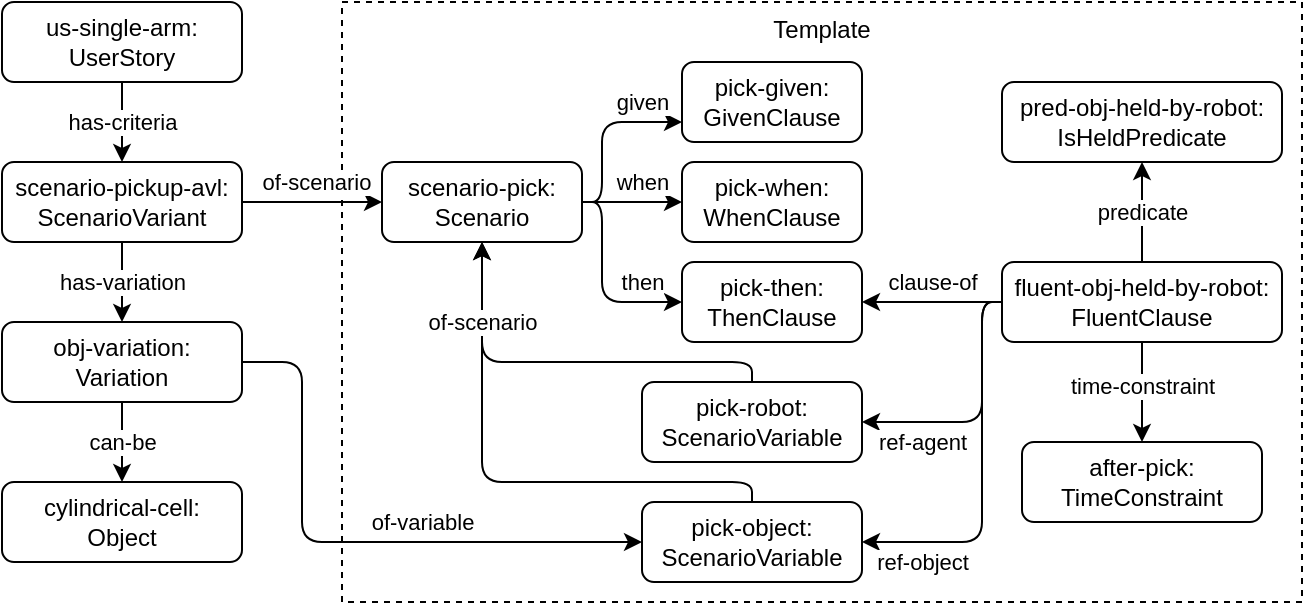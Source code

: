 <mxfile version="21.5.0" type="device">
  <diagram id="7C1xGLEkhZVZ-dPrB2Q-" name="Page-1">
    <mxGraphModel dx="1185" dy="709" grid="1" gridSize="10" guides="1" tooltips="1" connect="1" arrows="1" fold="1" page="1" pageScale="1" pageWidth="850" pageHeight="1100" math="0" shadow="0">
      <root>
        <mxCell id="0" />
        <mxCell id="1" parent="0" />
        <mxCell id="-Q3AlBVAB8pd4UczHKoV-29" value="has-criteria" style="edgeStyle=orthogonalEdgeStyle;rounded=1;orthogonalLoop=1;jettySize=auto;html=1;labelBackgroundColor=default;" parent="1" source="-Q3AlBVAB8pd4UczHKoV-1" target="-Q3AlBVAB8pd4UczHKoV-26" edge="1">
          <mxGeometry relative="1" as="geometry" />
        </mxCell>
        <mxCell id="-Q3AlBVAB8pd4UczHKoV-1" value="us-single-arm: UserStory" style="rounded=1;whiteSpace=wrap;html=1;" parent="1" vertex="1">
          <mxGeometry x="120" y="200" width="120" height="40" as="geometry" />
        </mxCell>
        <mxCell id="-Q3AlBVAB8pd4UczHKoV-9" value="Template" style="rounded=0;whiteSpace=wrap;html=1;verticalAlign=top;fillColor=none;container=1;collapsible=0;recursiveResize=0;dashed=1;" parent="1" vertex="1">
          <mxGeometry x="290" y="200" width="480" height="300" as="geometry" />
        </mxCell>
        <mxCell id="-Q3AlBVAB8pd4UczHKoV-2" value="scenario-pick: Scenario" style="rounded=1;whiteSpace=wrap;html=1;" parent="-Q3AlBVAB8pd4UczHKoV-9" vertex="1">
          <mxGeometry x="20" y="80" width="100" height="40" as="geometry" />
        </mxCell>
        <mxCell id="-Q3AlBVAB8pd4UczHKoV-3" value="pick-given: GivenClause" style="rounded=1;whiteSpace=wrap;html=1;" parent="-Q3AlBVAB8pd4UczHKoV-9" vertex="1">
          <mxGeometry x="170" y="30" width="90" height="40" as="geometry" />
        </mxCell>
        <mxCell id="-Q3AlBVAB8pd4UczHKoV-6" value="given" style="edgeStyle=orthogonalEdgeStyle;rounded=1;orthogonalLoop=1;jettySize=auto;html=1;labelBackgroundColor=default;" parent="-Q3AlBVAB8pd4UczHKoV-9" source="-Q3AlBVAB8pd4UczHKoV-2" target="-Q3AlBVAB8pd4UczHKoV-3" edge="1">
          <mxGeometry x="0.556" y="10" relative="1" as="geometry">
            <mxPoint x="170" y="60" as="targetPoint" />
            <Array as="points">
              <mxPoint x="130" y="100" />
              <mxPoint x="130" y="60" />
            </Array>
            <mxPoint as="offset" />
          </mxGeometry>
        </mxCell>
        <mxCell id="-Q3AlBVAB8pd4UczHKoV-4" value="pick-when: WhenClause" style="rounded=1;whiteSpace=wrap;html=1;" parent="-Q3AlBVAB8pd4UczHKoV-9" vertex="1">
          <mxGeometry x="170" y="80" width="90" height="40" as="geometry" />
        </mxCell>
        <mxCell id="-Q3AlBVAB8pd4UczHKoV-7" value="when" style="edgeStyle=orthogonalEdgeStyle;rounded=1;orthogonalLoop=1;jettySize=auto;html=1;labelBackgroundColor=default;" parent="-Q3AlBVAB8pd4UczHKoV-9" source="-Q3AlBVAB8pd4UczHKoV-2" target="-Q3AlBVAB8pd4UczHKoV-4" edge="1">
          <mxGeometry x="0.2" y="10" relative="1" as="geometry">
            <Array as="points">
              <mxPoint x="140" y="100" />
              <mxPoint x="140" y="100" />
            </Array>
            <mxPoint as="offset" />
          </mxGeometry>
        </mxCell>
        <mxCell id="-Q3AlBVAB8pd4UczHKoV-5" value="pick-then: ThenClause" style="rounded=1;whiteSpace=wrap;html=1;" parent="-Q3AlBVAB8pd4UczHKoV-9" vertex="1">
          <mxGeometry x="170" y="130" width="90" height="40" as="geometry" />
        </mxCell>
        <mxCell id="-Q3AlBVAB8pd4UczHKoV-8" value="then" style="edgeStyle=orthogonalEdgeStyle;rounded=1;orthogonalLoop=1;jettySize=auto;html=1;labelBackgroundColor=default;" parent="-Q3AlBVAB8pd4UczHKoV-9" source="-Q3AlBVAB8pd4UczHKoV-2" target="-Q3AlBVAB8pd4UczHKoV-5" edge="1">
          <mxGeometry x="0.6" y="10" relative="1" as="geometry">
            <Array as="points">
              <mxPoint x="130" y="100" />
              <mxPoint x="130" y="150" />
            </Array>
            <mxPoint as="offset" />
          </mxGeometry>
        </mxCell>
        <mxCell id="-Q3AlBVAB8pd4UczHKoV-16" value="ref-agent" style="edgeStyle=orthogonalEdgeStyle;rounded=1;orthogonalLoop=1;jettySize=auto;html=1;" parent="-Q3AlBVAB8pd4UczHKoV-9" source="-Q3AlBVAB8pd4UczHKoV-12" target="-Q3AlBVAB8pd4UczHKoV-13" edge="1">
          <mxGeometry x="0.538" y="10" relative="1" as="geometry">
            <Array as="points">
              <mxPoint x="320" y="150" />
              <mxPoint x="320" y="210" />
            </Array>
            <mxPoint as="offset" />
          </mxGeometry>
        </mxCell>
        <mxCell id="-Q3AlBVAB8pd4UczHKoV-17" value="clause-of" style="edgeStyle=orthogonalEdgeStyle;rounded=1;orthogonalLoop=1;jettySize=auto;html=1;" parent="-Q3AlBVAB8pd4UczHKoV-9" source="-Q3AlBVAB8pd4UczHKoV-12" target="-Q3AlBVAB8pd4UczHKoV-5" edge="1">
          <mxGeometry y="-10" relative="1" as="geometry">
            <Array as="points" />
            <mxPoint as="offset" />
          </mxGeometry>
        </mxCell>
        <mxCell id="-Q3AlBVAB8pd4UczHKoV-19" value="predicate" style="edgeStyle=orthogonalEdgeStyle;rounded=1;orthogonalLoop=1;jettySize=auto;html=1;labelBackgroundColor=default;" parent="-Q3AlBVAB8pd4UczHKoV-9" source="-Q3AlBVAB8pd4UczHKoV-12" target="-Q3AlBVAB8pd4UczHKoV-18" edge="1">
          <mxGeometry relative="1" as="geometry">
            <Array as="points">
              <mxPoint x="350" y="140" />
              <mxPoint x="350" y="140" />
            </Array>
          </mxGeometry>
        </mxCell>
        <mxCell id="-Q3AlBVAB8pd4UczHKoV-21" value="time-constraint" style="edgeStyle=orthogonalEdgeStyle;rounded=1;orthogonalLoop=1;jettySize=auto;html=1;labelBackgroundColor=default;" parent="-Q3AlBVAB8pd4UczHKoV-9" source="-Q3AlBVAB8pd4UczHKoV-12" target="-Q3AlBVAB8pd4UczHKoV-20" edge="1">
          <mxGeometry x="-0.143" relative="1" as="geometry">
            <Array as="points" />
            <mxPoint as="offset" />
            <mxPoint x="410" y="170" as="sourcePoint" />
          </mxGeometry>
        </mxCell>
        <mxCell id="-Q3AlBVAB8pd4UczHKoV-12" value="fluent-obj-held-by-robot: FluentClause" style="rounded=1;whiteSpace=wrap;html=1;" parent="-Q3AlBVAB8pd4UczHKoV-9" vertex="1">
          <mxGeometry x="330" y="130" width="140" height="40" as="geometry" />
        </mxCell>
        <mxCell id="-Q3AlBVAB8pd4UczHKoV-14" style="edgeStyle=orthogonalEdgeStyle;rounded=1;orthogonalLoop=1;jettySize=auto;html=1;" parent="-Q3AlBVAB8pd4UczHKoV-9" source="-Q3AlBVAB8pd4UczHKoV-13" target="-Q3AlBVAB8pd4UczHKoV-2" edge="1">
          <mxGeometry relative="1" as="geometry">
            <Array as="points">
              <mxPoint x="205" y="180" />
              <mxPoint x="70" y="180" />
            </Array>
            <mxPoint x="130" y="270.034" as="sourcePoint" />
            <mxPoint x="70" y="150" as="targetPoint" />
          </mxGeometry>
        </mxCell>
        <mxCell id="-Q3AlBVAB8pd4UczHKoV-13" value="pick-robot: ScenarioVariable" style="rounded=1;whiteSpace=wrap;html=1;" parent="-Q3AlBVAB8pd4UczHKoV-9" vertex="1">
          <mxGeometry x="150" y="190" width="110" height="40" as="geometry" />
        </mxCell>
        <mxCell id="-Q3AlBVAB8pd4UczHKoV-18" value="pred-obj-held-by-robot: IsHeldPredicate" style="rounded=1;whiteSpace=wrap;html=1;" parent="-Q3AlBVAB8pd4UczHKoV-9" vertex="1">
          <mxGeometry x="330" y="40" width="140" height="40" as="geometry" />
        </mxCell>
        <mxCell id="-Q3AlBVAB8pd4UczHKoV-20" value="after-pick: TimeConstraint" style="rounded=1;whiteSpace=wrap;html=1;" parent="-Q3AlBVAB8pd4UczHKoV-9" vertex="1">
          <mxGeometry x="340" y="220" width="120" height="40" as="geometry" />
        </mxCell>
        <mxCell id="-Q3AlBVAB8pd4UczHKoV-10" value="pick-object: ScenarioVariable" style="rounded=1;whiteSpace=wrap;html=1;" parent="-Q3AlBVAB8pd4UczHKoV-9" vertex="1">
          <mxGeometry x="150" y="250" width="110" height="40" as="geometry" />
        </mxCell>
        <mxCell id="-Q3AlBVAB8pd4UczHKoV-15" value="ref-object" style="edgeStyle=orthogonalEdgeStyle;rounded=1;orthogonalLoop=1;jettySize=auto;html=1;" parent="-Q3AlBVAB8pd4UczHKoV-9" source="-Q3AlBVAB8pd4UczHKoV-12" target="-Q3AlBVAB8pd4UczHKoV-10" edge="1">
          <mxGeometry x="0.684" y="10" relative="1" as="geometry">
            <Array as="points">
              <mxPoint x="320" y="150" />
              <mxPoint x="320" y="270" />
            </Array>
            <mxPoint as="offset" />
          </mxGeometry>
        </mxCell>
        <mxCell id="-Q3AlBVAB8pd4UczHKoV-11" value="of-scenario" style="edgeStyle=orthogonalEdgeStyle;rounded=1;orthogonalLoop=1;jettySize=auto;html=1;labelBackgroundColor=default;" parent="-Q3AlBVAB8pd4UczHKoV-9" source="-Q3AlBVAB8pd4UczHKoV-10" target="-Q3AlBVAB8pd4UczHKoV-2" edge="1">
          <mxGeometry x="0.698" relative="1" as="geometry">
            <Array as="points">
              <mxPoint x="205" y="240" />
              <mxPoint x="70" y="240" />
            </Array>
            <mxPoint as="offset" />
            <mxPoint x="195" y="250" as="sourcePoint" />
            <mxPoint x="80" y="160" as="targetPoint" />
          </mxGeometry>
        </mxCell>
        <mxCell id="-Q3AlBVAB8pd4UczHKoV-23" value="of-variable" style="edgeStyle=orthogonalEdgeStyle;rounded=1;orthogonalLoop=1;jettySize=auto;html=1;" parent="1" source="-Q3AlBVAB8pd4UczHKoV-22" target="-Q3AlBVAB8pd4UczHKoV-10" edge="1">
          <mxGeometry x="0.241" y="10" relative="1" as="geometry">
            <Array as="points">
              <mxPoint x="270" y="380" />
              <mxPoint x="270" y="470" />
            </Array>
            <mxPoint as="offset" />
          </mxGeometry>
        </mxCell>
        <mxCell id="-Q3AlBVAB8pd4UczHKoV-25" value="can-be" style="edgeStyle=orthogonalEdgeStyle;rounded=1;orthogonalLoop=1;jettySize=auto;html=1;labelBackgroundColor=default;" parent="1" source="-Q3AlBVAB8pd4UczHKoV-22" target="-Q3AlBVAB8pd4UczHKoV-24" edge="1">
          <mxGeometry relative="1" as="geometry">
            <mxPoint as="offset" />
          </mxGeometry>
        </mxCell>
        <mxCell id="-Q3AlBVAB8pd4UczHKoV-22" value="obj-variation: Variation" style="rounded=1;whiteSpace=wrap;html=1;" parent="1" vertex="1">
          <mxGeometry x="120" y="360" width="120" height="40" as="geometry" />
        </mxCell>
        <mxCell id="-Q3AlBVAB8pd4UczHKoV-24" value="cylindrical-cell:&lt;br&gt;Object" style="rounded=1;whiteSpace=wrap;html=1;" parent="1" vertex="1">
          <mxGeometry x="120" y="440" width="120" height="40" as="geometry" />
        </mxCell>
        <mxCell id="-Q3AlBVAB8pd4UczHKoV-27" value="has-variation" style="edgeStyle=orthogonalEdgeStyle;rounded=1;orthogonalLoop=1;jettySize=auto;html=1;labelBackgroundColor=default;" parent="1" source="-Q3AlBVAB8pd4UczHKoV-26" target="-Q3AlBVAB8pd4UczHKoV-22" edge="1">
          <mxGeometry relative="1" as="geometry">
            <Array as="points">
              <mxPoint x="177.5" y="380" />
              <mxPoint x="177.5" y="380" />
            </Array>
          </mxGeometry>
        </mxCell>
        <mxCell id="-Q3AlBVAB8pd4UczHKoV-28" value="of-scenario" style="edgeStyle=orthogonalEdgeStyle;rounded=1;orthogonalLoop=1;jettySize=auto;html=1;labelBackgroundColor=default;" parent="1" source="-Q3AlBVAB8pd4UczHKoV-26" target="-Q3AlBVAB8pd4UczHKoV-2" edge="1">
          <mxGeometry x="0.04" y="10" relative="1" as="geometry">
            <Array as="points">
              <mxPoint x="350" y="300" />
            </Array>
            <mxPoint as="offset" />
          </mxGeometry>
        </mxCell>
        <mxCell id="-Q3AlBVAB8pd4UczHKoV-26" value="scenario-pickup-avl: ScenarioVariant" style="rounded=1;whiteSpace=wrap;html=1;" parent="1" vertex="1">
          <mxGeometry x="120" y="280" width="120" height="40" as="geometry" />
        </mxCell>
      </root>
    </mxGraphModel>
  </diagram>
</mxfile>
